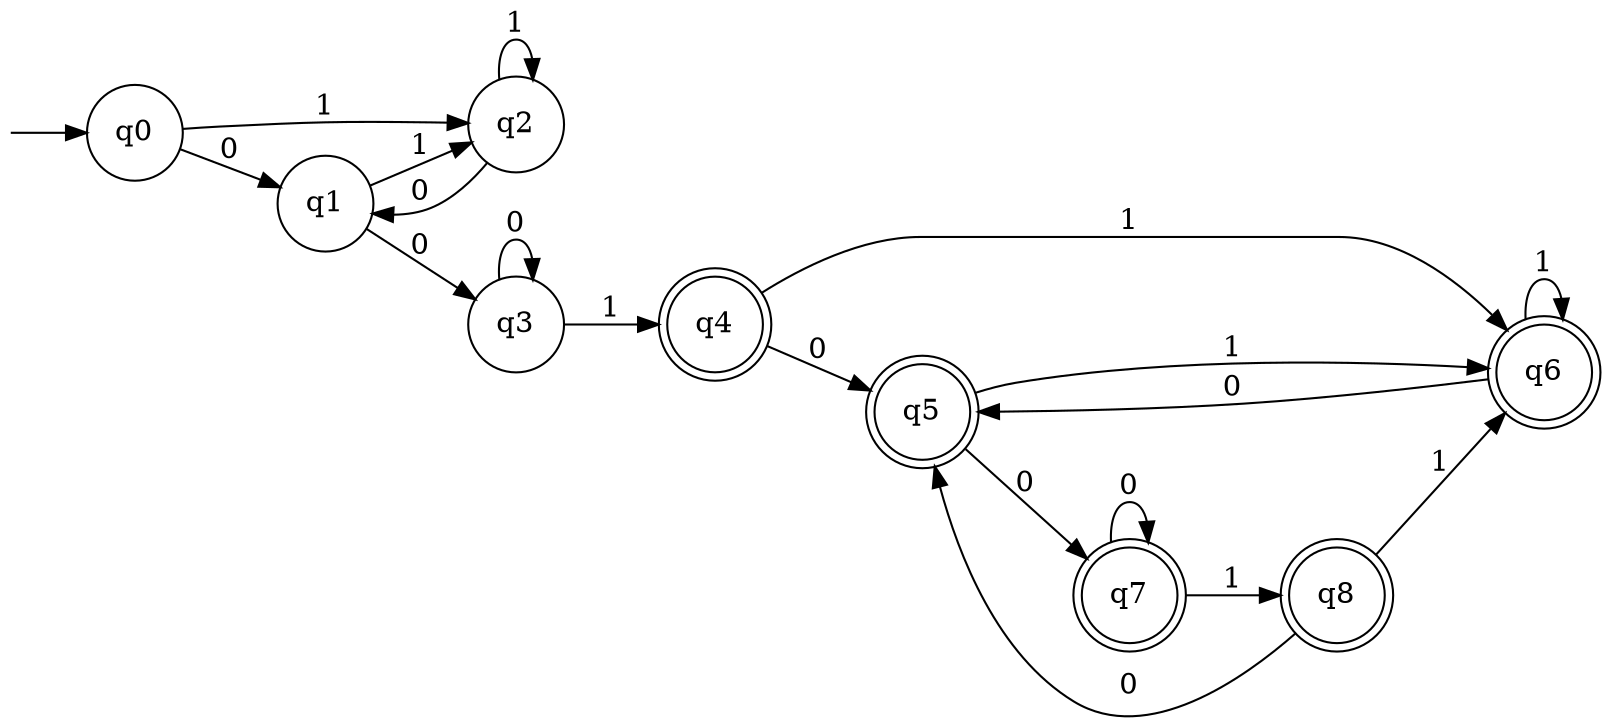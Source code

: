 digraph G {
  rankdir=LR;
  n__ [label="" shape=none width=.0];
  0 [shape=circle label="q0"]
  1 [shape=circle label="q1"]
  2 [shape=circle label="q2"]
  3 [shape=circle label="q3"]
  4 [shape=doublecircle label="q4"]
  5 [shape=doublecircle label="q5"]
  6 [shape=doublecircle label="q6"]
  7 [shape=doublecircle label="q7"]
  8 [shape=doublecircle label="q8"]
  n__ -> 0;
  0 -> 1 [label="0"]
  0 -> 2 [label="1"]
  1 -> 3 [label="0"]
  1 -> 2 [label="1"]
  2 -> 1 [label="0"]
  2 -> 2 [label="1"]
  3 -> 3 [label="0"]
  3 -> 4 [label="1"]
  4 -> 5 [label="0"]
  4 -> 6 [label="1"]
  5 -> 7 [label="0"]
  5 -> 6 [label="1"]
  6 -> 5 [label="0"]
  6 -> 6 [label="1"]
  7 -> 7 [label="0"]
  7 -> 8 [label="1"]
  8 -> 5 [label="0"]
  8 -> 6 [label="1"]
}
